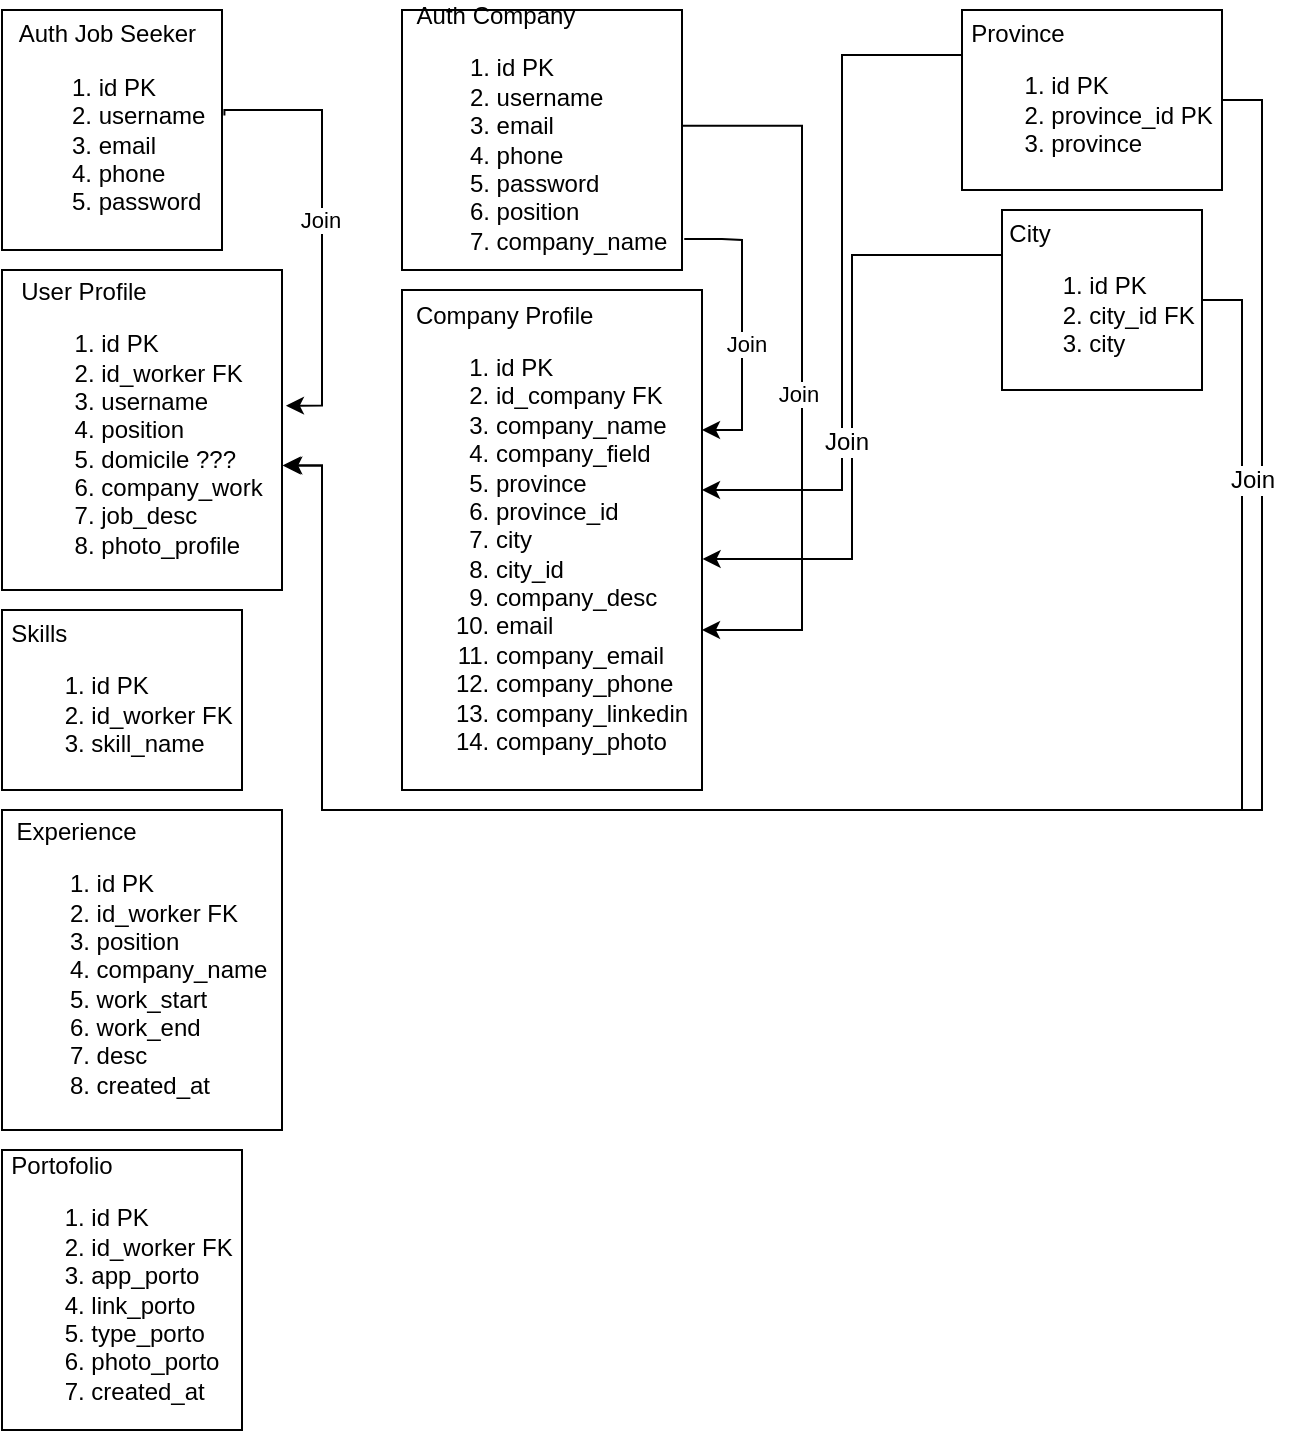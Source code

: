 <mxfile version="21.6.8" type="github">
  <diagram name="Page-1" id="RcPeB81B88A2oM1b_PDk">
    <mxGraphModel dx="733" dy="403" grid="1" gridSize="10" guides="1" tooltips="1" connect="1" arrows="1" fold="1" page="1" pageScale="1" pageWidth="850" pageHeight="1100" math="0" shadow="0">
      <root>
        <mxCell id="0" />
        <mxCell id="1" parent="0" />
        <mxCell id="-BijYAe9Ye2MZ6YCZByv-2" style="edgeStyle=orthogonalEdgeStyle;rounded=0;orthogonalLoop=1;jettySize=auto;html=1;exitX=1.011;exitY=0.44;exitDx=0;exitDy=0;entryX=1.014;entryY=0.424;entryDx=0;entryDy=0;entryPerimeter=0;exitPerimeter=0;" edge="1" parent="1" source="PTgx1V2ydZDfHdpK58Lw-1" target="PTgx1V2ydZDfHdpK58Lw-2">
          <mxGeometry relative="1" as="geometry">
            <Array as="points">
              <mxPoint x="151" y="90" />
              <mxPoint x="200" y="90" />
              <mxPoint x="200" y="238" />
            </Array>
          </mxGeometry>
        </mxCell>
        <mxCell id="-BijYAe9Ye2MZ6YCZByv-8" value="Join" style="edgeLabel;html=1;align=center;verticalAlign=middle;resizable=0;points=[];" vertex="1" connectable="0" parent="-BijYAe9Ye2MZ6YCZByv-2">
          <mxGeometry x="-0.024" y="-1" relative="1" as="geometry">
            <mxPoint as="offset" />
          </mxGeometry>
        </mxCell>
        <mxCell id="PTgx1V2ydZDfHdpK58Lw-1" value="&lt;div style=&quot;text-align: justify;&quot;&gt;&lt;span style=&quot;background-color: initial;&quot;&gt;Auth&amp;nbsp;&lt;/span&gt;&lt;span style=&quot;background-color: initial;&quot;&gt;Job Seeker&lt;/span&gt;&lt;/div&gt;&lt;div style=&quot;&quot;&gt;&lt;ol&gt;&lt;li style=&quot;text-align: justify;&quot;&gt;&lt;span style=&quot;background-color: initial;&quot;&gt;id PK&lt;/span&gt;&lt;/li&gt;&lt;li style=&quot;text-align: justify;&quot;&gt;&lt;span style=&quot;background-color: initial;&quot;&gt;username&lt;/span&gt;&lt;/li&gt;&lt;li style=&quot;text-align: justify;&quot;&gt;&lt;span style=&quot;background-color: initial;&quot;&gt;email&lt;/span&gt;&lt;/li&gt;&lt;li style=&quot;text-align: justify;&quot;&gt;&lt;span style=&quot;background-color: initial;&quot;&gt;phone&lt;/span&gt;&lt;/li&gt;&lt;li style=&quot;text-align: justify;&quot;&gt;&lt;span style=&quot;background-color: initial;&quot;&gt;password&lt;/span&gt;&lt;/li&gt;&lt;/ol&gt;&lt;/div&gt;&lt;div style=&quot;text-align: justify;&quot;&gt;&lt;/div&gt;" style="rounded=0;whiteSpace=wrap;html=1;" parent="1" vertex="1">
          <mxGeometry x="40" y="40" width="110" height="120" as="geometry" />
        </mxCell>
        <mxCell id="PTgx1V2ydZDfHdpK58Lw-2" value="&lt;div style=&quot;text-align: left;&quot;&gt;User Profile&lt;/div&gt;&lt;div style=&quot;text-align: left;&quot;&gt;&lt;ol&gt;&lt;li&gt;&lt;span style=&quot;background-color: initial;&quot;&gt;id PK&lt;/span&gt;&lt;/li&gt;&lt;li&gt;id_worker FK&lt;/li&gt;&lt;li&gt;&lt;span style=&quot;background-color: initial;&quot;&gt;username&lt;/span&gt;&lt;/li&gt;&lt;li&gt;&lt;span style=&quot;background-color: initial;&quot;&gt;position&lt;/span&gt;&lt;/li&gt;&lt;li&gt;&lt;span style=&quot;background-color: initial;&quot;&gt;domicile ???&lt;/span&gt;&lt;/li&gt;&lt;li&gt;&lt;span style=&quot;background-color: initial;&quot;&gt;company_work&lt;/span&gt;&lt;/li&gt;&lt;li&gt;&lt;span style=&quot;background-color: initial;&quot;&gt;job_desc&lt;/span&gt;&lt;/li&gt;&lt;li&gt;photo_profile&lt;/li&gt;&lt;/ol&gt;&lt;/div&gt;&lt;div style=&quot;text-align: justify;&quot;&gt;&lt;/div&gt;" style="rounded=0;whiteSpace=wrap;html=1;" parent="1" vertex="1">
          <mxGeometry x="40" y="170" width="140" height="160" as="geometry" />
        </mxCell>
        <mxCell id="PTgx1V2ydZDfHdpK58Lw-6" value="&lt;div style=&quot;text-align: left;&quot;&gt;Skills&lt;/div&gt;&lt;div style=&quot;text-align: left;&quot;&gt;&lt;ol&gt;&lt;li style=&quot;border-color: var(--border-color);&quot;&gt;id PK&lt;/li&gt;&lt;li style=&quot;border-color: var(--border-color);&quot;&gt;id_worker FK&lt;/li&gt;&lt;li&gt;&lt;span style=&quot;background-color: initial;&quot;&gt;skill_name&lt;/span&gt;&lt;/li&gt;&lt;/ol&gt;&lt;/div&gt;&lt;div style=&quot;text-align: justify;&quot;&gt;&lt;/div&gt;" style="rounded=0;whiteSpace=wrap;html=1;" parent="1" vertex="1">
          <mxGeometry x="40" y="340" width="120" height="90" as="geometry" />
        </mxCell>
        <mxCell id="PTgx1V2ydZDfHdpK58Lw-7" value="&lt;div style=&quot;text-align: left;&quot;&gt;Experience&lt;/div&gt;&lt;div style=&quot;text-align: left;&quot;&gt;&lt;ol&gt;&lt;li style=&quot;border-color: var(--border-color);&quot;&gt;id PK&lt;/li&gt;&lt;li style=&quot;border-color: var(--border-color);&quot;&gt;id_worker FK&lt;/li&gt;&lt;li&gt;&lt;span style=&quot;background-color: initial;&quot;&gt;position&lt;/span&gt;&lt;/li&gt;&lt;li&gt;&lt;span style=&quot;background-color: initial;&quot;&gt;company_name&lt;/span&gt;&lt;/li&gt;&lt;li&gt;&lt;span style=&quot;background-color: initial;&quot;&gt;work_start&lt;/span&gt;&lt;/li&gt;&lt;li&gt;&lt;span style=&quot;background-color: initial;&quot;&gt;work_end&lt;/span&gt;&lt;/li&gt;&lt;li&gt;&lt;span style=&quot;background-color: initial;&quot;&gt;desc&lt;/span&gt;&lt;/li&gt;&lt;li&gt;created_at&lt;/li&gt;&lt;/ol&gt;&lt;/div&gt;&lt;div style=&quot;text-align: justify;&quot;&gt;&lt;/div&gt;" style="rounded=0;whiteSpace=wrap;html=1;" parent="1" vertex="1">
          <mxGeometry x="40" y="440" width="140" height="160" as="geometry" />
        </mxCell>
        <mxCell id="PTgx1V2ydZDfHdpK58Lw-8" value="&lt;div style=&quot;text-align: left;&quot;&gt;Portofolio&lt;/div&gt;&lt;div style=&quot;text-align: left;&quot;&gt;&lt;ol&gt;&lt;li style=&quot;border-color: var(--border-color);&quot;&gt;id PK&lt;/li&gt;&lt;li style=&quot;border-color: var(--border-color);&quot;&gt;id_worker FK&lt;/li&gt;&lt;li&gt;&lt;span style=&quot;background-color: initial;&quot;&gt;app_porto&lt;/span&gt;&lt;/li&gt;&lt;li&gt;&lt;span style=&quot;background-color: initial;&quot;&gt;link_porto&lt;/span&gt;&lt;/li&gt;&lt;li&gt;&lt;span style=&quot;background-color: initial;&quot;&gt;type_porto&lt;/span&gt;&lt;/li&gt;&lt;li&gt;&lt;span style=&quot;background-color: initial;&quot;&gt;photo_porto&lt;/span&gt;&lt;/li&gt;&lt;li&gt;created_at&lt;/li&gt;&lt;/ol&gt;&lt;/div&gt;&lt;div style=&quot;text-align: justify;&quot;&gt;&lt;/div&gt;" style="rounded=0;whiteSpace=wrap;html=1;" parent="1" vertex="1">
          <mxGeometry x="40" y="610" width="120" height="140" as="geometry" />
        </mxCell>
        <mxCell id="-BijYAe9Ye2MZ6YCZByv-9" style="edgeStyle=orthogonalEdgeStyle;rounded=0;orthogonalLoop=1;jettySize=auto;html=1;exitX=1.002;exitY=0.445;exitDx=0;exitDy=0;entryX=1;entryY=0.68;entryDx=0;entryDy=0;entryPerimeter=0;exitPerimeter=0;" edge="1" parent="1" source="PTgx1V2ydZDfHdpK58Lw-9" target="PTgx1V2ydZDfHdpK58Lw-10">
          <mxGeometry relative="1" as="geometry">
            <Array as="points">
              <mxPoint x="440" y="98" />
              <mxPoint x="440" y="350" />
            </Array>
          </mxGeometry>
        </mxCell>
        <mxCell id="-BijYAe9Ye2MZ6YCZByv-14" value="Join" style="edgeLabel;html=1;align=center;verticalAlign=middle;resizable=0;points=[];" vertex="1" connectable="0" parent="-BijYAe9Ye2MZ6YCZByv-9">
          <mxGeometry x="0.071" y="-2" relative="1" as="geometry">
            <mxPoint as="offset" />
          </mxGeometry>
        </mxCell>
        <mxCell id="-BijYAe9Ye2MZ6YCZByv-12" style="edgeStyle=orthogonalEdgeStyle;rounded=0;orthogonalLoop=1;jettySize=auto;html=1;exitX=1.008;exitY=0.881;exitDx=0;exitDy=0;exitPerimeter=0;" edge="1" parent="1" source="PTgx1V2ydZDfHdpK58Lw-9">
          <mxGeometry relative="1" as="geometry">
            <mxPoint x="390" y="250" as="targetPoint" />
            <Array as="points">
              <mxPoint x="400" y="155" />
              <mxPoint x="410" y="155" />
              <mxPoint x="410" y="243" />
            </Array>
          </mxGeometry>
        </mxCell>
        <mxCell id="-BijYAe9Ye2MZ6YCZByv-13" value="Join" style="edgeLabel;html=1;align=center;verticalAlign=middle;resizable=0;points=[];" vertex="1" connectable="0" parent="-BijYAe9Ye2MZ6YCZByv-12">
          <mxGeometry x="0.125" y="2" relative="1" as="geometry">
            <mxPoint as="offset" />
          </mxGeometry>
        </mxCell>
        <mxCell id="PTgx1V2ydZDfHdpK58Lw-9" value="&lt;div style=&quot;text-align: justify;&quot;&gt;&lt;span style=&quot;background-color: initial;&quot;&gt;Auth&amp;nbsp;&lt;/span&gt;&lt;span style=&quot;background-color: initial;&quot;&gt;Company&lt;/span&gt;&lt;/div&gt;&lt;div style=&quot;&quot;&gt;&lt;ol&gt;&lt;li style=&quot;text-align: justify;&quot;&gt;&lt;span style=&quot;background-color: initial;&quot;&gt;id PK&lt;/span&gt;&lt;/li&gt;&lt;li style=&quot;text-align: justify;&quot;&gt;&lt;span style=&quot;background-color: initial;&quot;&gt;username&lt;/span&gt;&lt;/li&gt;&lt;li style=&quot;text-align: justify;&quot;&gt;&lt;span style=&quot;background-color: initial;&quot;&gt;email&lt;/span&gt;&lt;/li&gt;&lt;li style=&quot;text-align: justify;&quot;&gt;&lt;span style=&quot;background-color: initial;&quot;&gt;phone&lt;/span&gt;&lt;/li&gt;&lt;li style=&quot;text-align: justify;&quot;&gt;&lt;span style=&quot;background-color: initial;&quot;&gt;password&lt;/span&gt;&lt;/li&gt;&lt;li style=&quot;text-align: justify;&quot;&gt;&lt;span style=&quot;background-color: initial;&quot;&gt;position&lt;/span&gt;&lt;/li&gt;&lt;li style=&quot;text-align: justify;&quot;&gt;&lt;span style=&quot;background-color: initial;&quot;&gt;company_name&lt;/span&gt;&lt;/li&gt;&lt;/ol&gt;&lt;/div&gt;&lt;div style=&quot;text-align: justify;&quot;&gt;&lt;/div&gt;" style="rounded=0;whiteSpace=wrap;html=1;" parent="1" vertex="1">
          <mxGeometry x="240" y="40" width="140" height="130" as="geometry" />
        </mxCell>
        <mxCell id="PTgx1V2ydZDfHdpK58Lw-10" value="&lt;div style=&quot;text-align: left;&quot;&gt;Company Profile&lt;/div&gt;&lt;div style=&quot;text-align: left;&quot;&gt;&lt;ol&gt;&lt;li&gt;&lt;span style=&quot;background-color: initial;&quot;&gt;id PK&lt;/span&gt;&lt;/li&gt;&lt;li&gt;&lt;span style=&quot;background-color: initial;&quot;&gt;id_company FK&lt;/span&gt;&lt;/li&gt;&lt;li&gt;&lt;span style=&quot;background-color: initial;&quot;&gt;company_name&lt;/span&gt;&lt;/li&gt;&lt;li&gt;&lt;span style=&quot;background-color: initial;&quot;&gt;company_field&lt;/span&gt;&lt;/li&gt;&lt;li&gt;&lt;span style=&quot;background-color: initial;&quot;&gt;province&lt;/span&gt;&lt;/li&gt;&lt;li&gt;&lt;span style=&quot;background-color: initial;&quot;&gt;province_id&lt;/span&gt;&lt;/li&gt;&lt;li&gt;&lt;span style=&quot;background-color: initial;&quot;&gt;city&lt;/span&gt;&lt;/li&gt;&lt;li&gt;&lt;span style=&quot;background-color: initial;&quot;&gt;city_id&lt;/span&gt;&lt;/li&gt;&lt;li&gt;&lt;span style=&quot;background-color: initial;&quot;&gt;company_desc&lt;/span&gt;&lt;/li&gt;&lt;li&gt;email&lt;/li&gt;&lt;li&gt;company_email&lt;/li&gt;&lt;li&gt;company_phone&lt;/li&gt;&lt;li&gt;company_linkedin&lt;/li&gt;&lt;li&gt;company_photo&lt;/li&gt;&lt;/ol&gt;&lt;/div&gt;&lt;div style=&quot;text-align: justify;&quot;&gt;&lt;/div&gt;" style="rounded=0;whiteSpace=wrap;html=1;" parent="1" vertex="1">
          <mxGeometry x="240" y="180" width="150" height="250" as="geometry" />
        </mxCell>
        <mxCell id="-BijYAe9Ye2MZ6YCZByv-4" style="edgeStyle=orthogonalEdgeStyle;rounded=0;orthogonalLoop=1;jettySize=auto;html=1;exitX=1;exitY=0.5;exitDx=0;exitDy=0;entryX=1.002;entryY=0.611;entryDx=0;entryDy=0;entryPerimeter=0;" edge="1" parent="1" source="PTgx1V2ydZDfHdpK58Lw-15" target="PTgx1V2ydZDfHdpK58Lw-2">
          <mxGeometry relative="1" as="geometry">
            <Array as="points">
              <mxPoint x="670" y="85" />
              <mxPoint x="670" y="440" />
              <mxPoint x="200" y="440" />
              <mxPoint x="200" y="268" />
            </Array>
          </mxGeometry>
        </mxCell>
        <mxCell id="-BijYAe9Ye2MZ6YCZByv-11" style="edgeStyle=orthogonalEdgeStyle;rounded=0;orthogonalLoop=1;jettySize=auto;html=1;exitX=0;exitY=0.25;exitDx=0;exitDy=0;entryX=1;entryY=0.4;entryDx=0;entryDy=0;entryPerimeter=0;" edge="1" parent="1" source="PTgx1V2ydZDfHdpK58Lw-15" target="PTgx1V2ydZDfHdpK58Lw-10">
          <mxGeometry relative="1" as="geometry">
            <Array as="points">
              <mxPoint x="460" y="63" />
              <mxPoint x="460" y="280" />
            </Array>
          </mxGeometry>
        </mxCell>
        <mxCell id="PTgx1V2ydZDfHdpK58Lw-15" value="&lt;div style=&quot;text-align: justify;&quot;&gt;Province&lt;/div&gt;&lt;div style=&quot;&quot;&gt;&lt;ol&gt;&lt;li style=&quot;text-align: justify;&quot;&gt;&lt;span style=&quot;background-color: initial;&quot;&gt;id PK&lt;/span&gt;&lt;/li&gt;&lt;li style=&quot;text-align: justify;&quot;&gt;&lt;span style=&quot;background-color: initial;&quot;&gt;province_id PK&lt;/span&gt;&lt;/li&gt;&lt;li style=&quot;text-align: justify;&quot;&gt;&lt;span style=&quot;background-color: initial;&quot;&gt;province&lt;/span&gt;&lt;/li&gt;&lt;/ol&gt;&lt;/div&gt;&lt;div style=&quot;text-align: justify;&quot;&gt;&lt;/div&gt;" style="rounded=0;whiteSpace=wrap;html=1;" parent="1" vertex="1">
          <mxGeometry x="520" y="40" width="130" height="90" as="geometry" />
        </mxCell>
        <mxCell id="-BijYAe9Ye2MZ6YCZByv-6" style="edgeStyle=orthogonalEdgeStyle;rounded=0;orthogonalLoop=1;jettySize=auto;html=1;exitX=1;exitY=0.5;exitDx=0;exitDy=0;entryX=1.008;entryY=0.611;entryDx=0;entryDy=0;entryPerimeter=0;" edge="1" parent="1" source="PTgx1V2ydZDfHdpK58Lw-18" target="PTgx1V2ydZDfHdpK58Lw-2">
          <mxGeometry relative="1" as="geometry">
            <Array as="points">
              <mxPoint x="660" y="185" />
              <mxPoint x="660" y="440" />
              <mxPoint x="200" y="440" />
              <mxPoint x="200" y="268" />
            </Array>
          </mxGeometry>
        </mxCell>
        <mxCell id="-BijYAe9Ye2MZ6YCZByv-10" style="edgeStyle=orthogonalEdgeStyle;rounded=0;orthogonalLoop=1;jettySize=auto;html=1;exitX=0;exitY=0.25;exitDx=0;exitDy=0;entryX=1.002;entryY=0.538;entryDx=0;entryDy=0;entryPerimeter=0;" edge="1" parent="1" source="PTgx1V2ydZDfHdpK58Lw-18" target="PTgx1V2ydZDfHdpK58Lw-10">
          <mxGeometry relative="1" as="geometry" />
        </mxCell>
        <mxCell id="PTgx1V2ydZDfHdpK58Lw-18" value="&lt;div style=&quot;text-align: justify;&quot;&gt;City&lt;/div&gt;&lt;div style=&quot;&quot;&gt;&lt;ol&gt;&lt;li style=&quot;text-align: justify;&quot;&gt;&lt;span style=&quot;background-color: initial;&quot;&gt;id PK&lt;/span&gt;&lt;/li&gt;&lt;li style=&quot;text-align: justify;&quot;&gt;&lt;span style=&quot;background-color: initial;&quot;&gt;city_id FK&lt;/span&gt;&lt;/li&gt;&lt;li style=&quot;text-align: justify;&quot;&gt;&lt;span style=&quot;background-color: initial;&quot;&gt;city&lt;/span&gt;&lt;/li&gt;&lt;/ol&gt;&lt;/div&gt;&lt;div style=&quot;text-align: justify;&quot;&gt;&lt;/div&gt;" style="rounded=0;whiteSpace=wrap;html=1;" parent="1" vertex="1">
          <mxGeometry x="540" y="140" width="100" height="90" as="geometry" />
        </mxCell>
        <mxCell id="-BijYAe9Ye2MZ6YCZByv-7" value="Join" style="text;html=1;align=center;verticalAlign=middle;resizable=0;points=[];autosize=1;strokeColor=none;fillColor=none;labelBackgroundColor=default;" vertex="1" parent="1">
          <mxGeometry x="640" y="260" width="50" height="30" as="geometry" />
        </mxCell>
        <mxCell id="-BijYAe9Ye2MZ6YCZByv-15" value="Join" style="text;html=1;align=center;verticalAlign=middle;resizable=0;points=[];autosize=1;strokeColor=none;fillColor=none;labelBackgroundColor=default;" vertex="1" parent="1">
          <mxGeometry x="437" y="241" width="50" height="30" as="geometry" />
        </mxCell>
      </root>
    </mxGraphModel>
  </diagram>
</mxfile>
